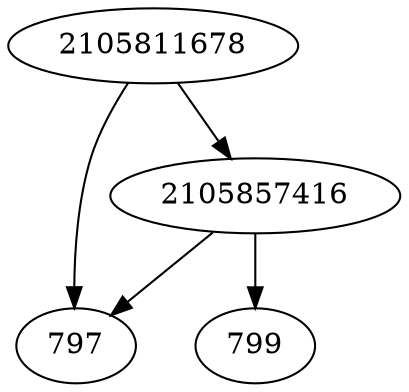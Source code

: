 strict digraph  {
2105857416;
797;
2105811678;
799;
2105857416 -> 799;
2105857416 -> 797;
2105811678 -> 797;
2105811678 -> 2105857416;
}

